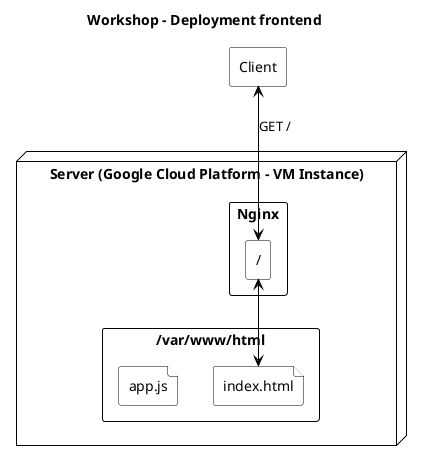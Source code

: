 @startuml

title
Workshop - Deployment frontend
end title

skinparam component {
    ArrowColor black
    ArrowFontColor black
}

skinparam node {
    BorderColor black
    BackgroundColor white
}

skinparam rectangle {
    BorderColor black
    BackgroundColor white
}

skinparam file {
    BorderColor black
    BackgroundColor white
}

skinparam database {
    BorderColor black
    BackgroundColor white
}

rectangle "Client" as node_client
node "Server (Google Cloud Platform - VM Instance)" as node_server {
    rectangle "Nginx" as node_nginx {
        rectangle "/" as node_nginx_root
'        rectangle "/api" as node_nginx_api
    }
    rectangle "/var/www/html" as node_html {
        file "index.html" as file_index
        file "app.js" as file_app
    }
'    rectangle "node server.js" as node_node
'    rectangle "java -jar server.jar" as node_java
'    database "PostgreSQL" as database_postgres
}

' Get /
node_client <--> node_nginx_root : "GET /                 "
node_nginx_root <--> file_index

' Get /api
'node_client <--> node_nginx_api : "    GET /api"
'node_nginx_api <--> node_node
'node_nginx_api <--> node_java

' Backend -> database
'node_node <--> database_postgres
'node_java <--> database_postgres

@enduml